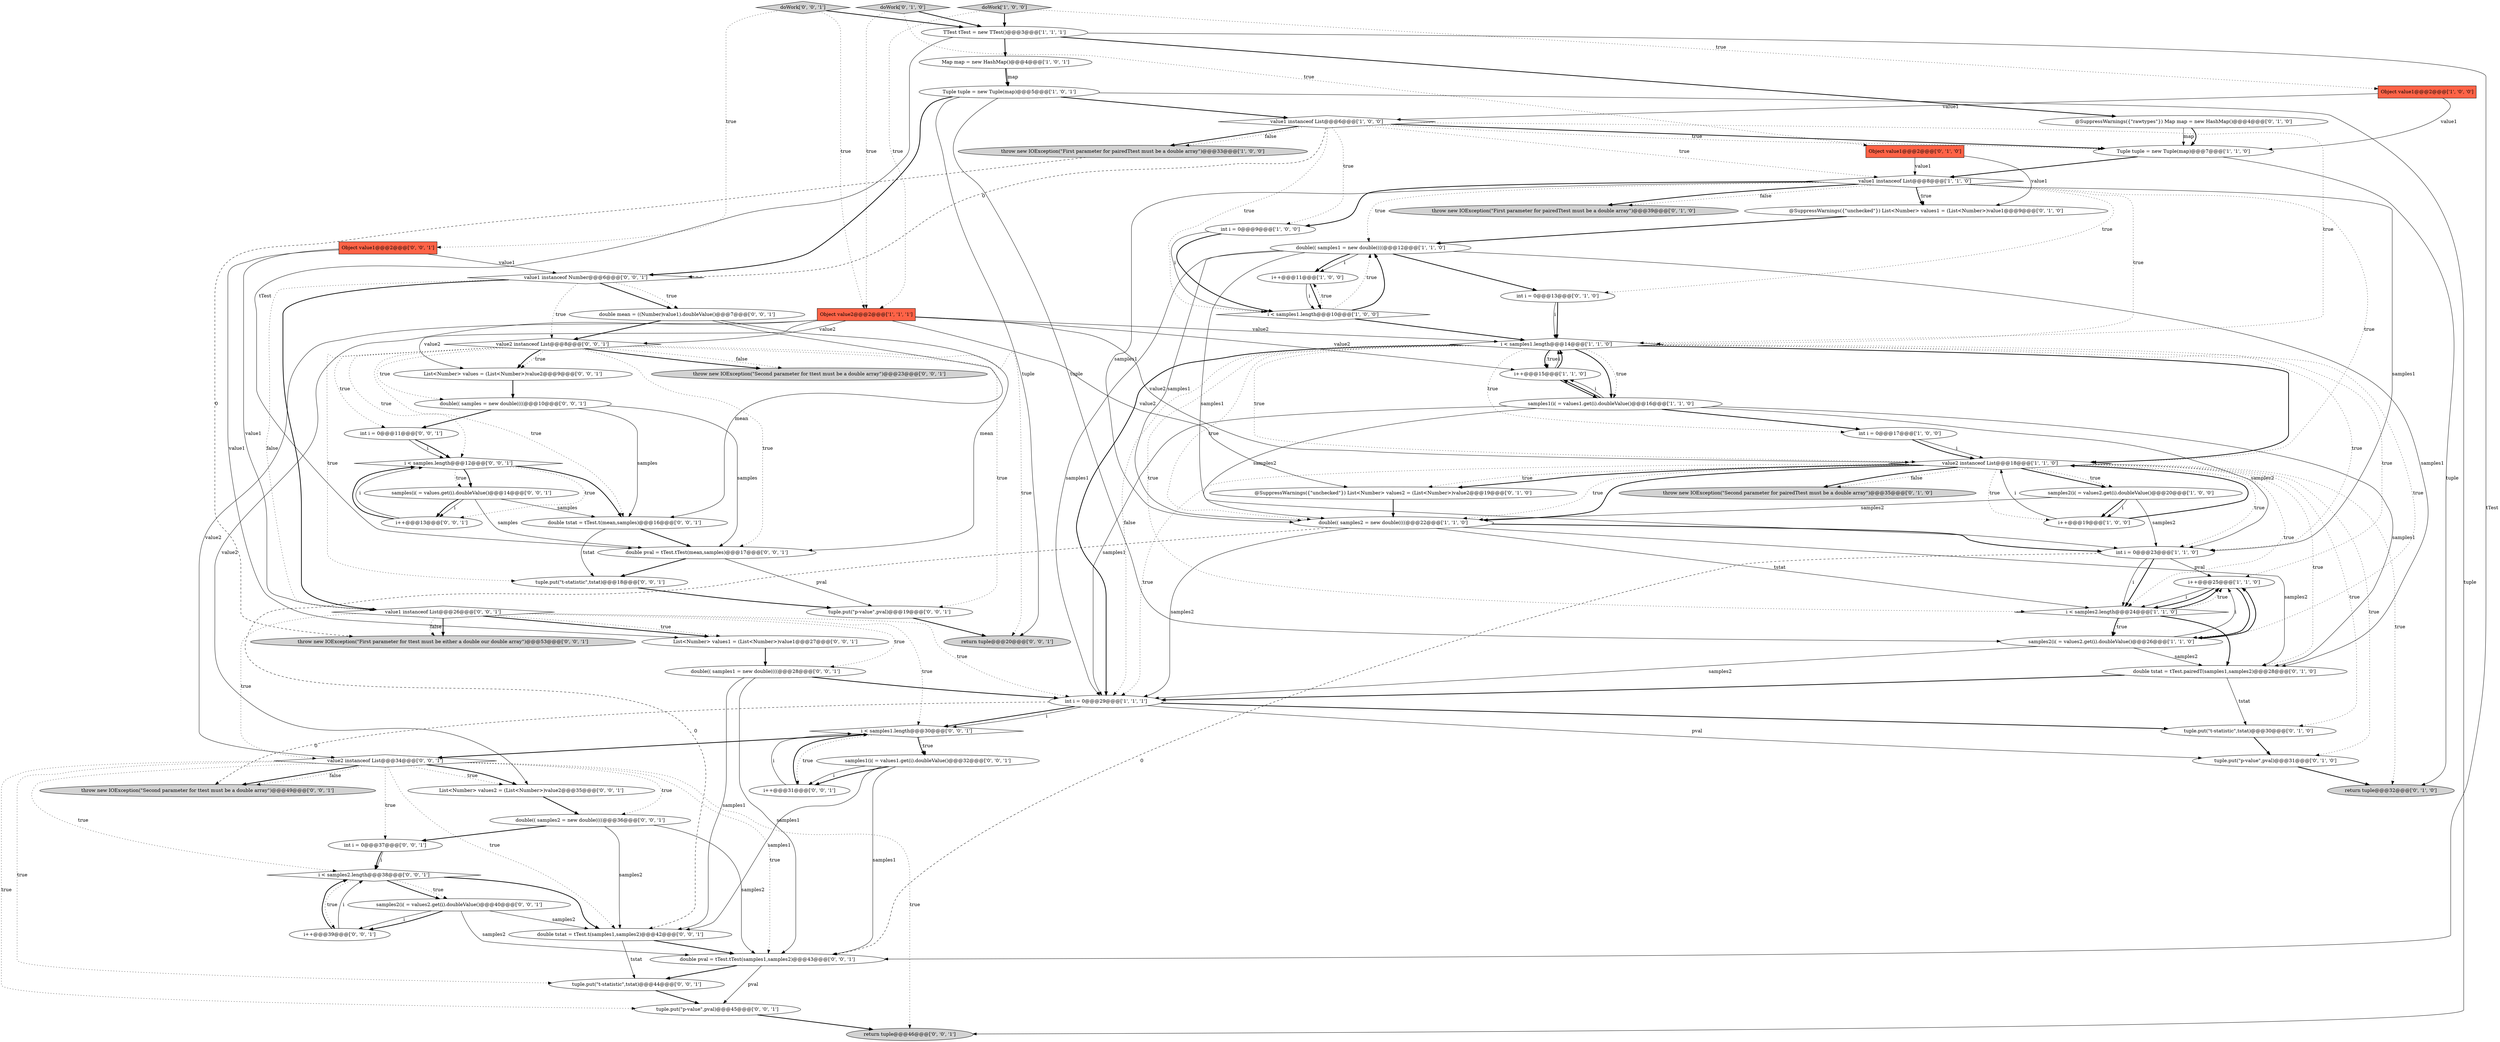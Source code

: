 digraph {
16 [style = filled, label = "double(( samples2 = new double((((@@@22@@@['1', '1', '0']", fillcolor = white, shape = ellipse image = "AAA0AAABBB1BBB"];
20 [style = filled, label = "TTest tTest = new TTest()@@@3@@@['1', '1', '1']", fillcolor = white, shape = ellipse image = "AAA0AAABBB1BBB"];
75 [style = filled, label = "List<Number> values1 = (List<Number>)value1@@@27@@@['0', '0', '1']", fillcolor = white, shape = ellipse image = "AAA0AAABBB3BBB"];
13 [style = filled, label = "Tuple tuple = new Tuple(map)@@@7@@@['1', '1', '0']", fillcolor = white, shape = ellipse image = "AAA0AAABBB1BBB"];
19 [style = filled, label = "i++@@@11@@@['1', '0', '0']", fillcolor = white, shape = ellipse image = "AAA0AAABBB1BBB"];
44 [style = filled, label = "Object value1@@@2@@@['0', '0', '1']", fillcolor = tomato, shape = box image = "AAA0AAABBB3BBB"];
33 [style = filled, label = "@SuppressWarnings({\"rawtypes\"}) Map map = new HashMap()@@@4@@@['0', '1', '0']", fillcolor = white, shape = ellipse image = "AAA0AAABBB2BBB"];
61 [style = filled, label = "samples(i( = values.get(i).doubleValue()@@@14@@@['0', '0', '1']", fillcolor = white, shape = ellipse image = "AAA0AAABBB3BBB"];
65 [style = filled, label = "double mean = ((Number)value1).doubleValue()@@@7@@@['0', '0', '1']", fillcolor = white, shape = ellipse image = "AAA0AAABBB3BBB"];
66 [style = filled, label = "samples2(i( = values2.get(i).doubleValue()@@@40@@@['0', '0', '1']", fillcolor = white, shape = ellipse image = "AAA0AAABBB3BBB"];
24 [style = filled, label = "double(( samples1 = new double((((@@@12@@@['1', '1', '0']", fillcolor = white, shape = ellipse image = "AAA0AAABBB1BBB"];
46 [style = filled, label = "tuple.put(\"p-value\",pval)@@@45@@@['0', '0', '1']", fillcolor = white, shape = ellipse image = "AAA0AAABBB3BBB"];
72 [style = filled, label = "samples1(i( = values1.get(i).doubleValue()@@@32@@@['0', '0', '1']", fillcolor = white, shape = ellipse image = "AAA0AAABBB3BBB"];
56 [style = filled, label = "throw new IOException(\"Second parameter for ttest must be a double array\")@@@49@@@['0', '0', '1']", fillcolor = lightgray, shape = ellipse image = "AAA0AAABBB3BBB"];
0 [style = filled, label = "Map map = new HashMap()@@@4@@@['1', '0', '1']", fillcolor = white, shape = ellipse image = "AAA0AAABBB1BBB"];
26 [style = filled, label = "throw new IOException(\"First parameter for pairedTtest must be a double array\")@@@33@@@['1', '0', '0']", fillcolor = lightgray, shape = ellipse image = "AAA0AAABBB1BBB"];
37 [style = filled, label = "int i = 0@@@13@@@['0', '1', '0']", fillcolor = white, shape = ellipse image = "AAA0AAABBB2BBB"];
71 [style = filled, label = "double tstat = tTest.t(mean,samples)@@@16@@@['0', '0', '1']", fillcolor = white, shape = ellipse image = "AAA0AAABBB3BBB"];
63 [style = filled, label = "double pval = tTest.tTest(mean,samples)@@@17@@@['0', '0', '1']", fillcolor = white, shape = ellipse image = "AAA0AAABBB3BBB"];
53 [style = filled, label = "List<Number> values2 = (List<Number>)value2@@@35@@@['0', '0', '1']", fillcolor = white, shape = ellipse image = "AAA0AAABBB3BBB"];
36 [style = filled, label = "throw new IOException(\"Second parameter for pairedTtest must be a double array\")@@@35@@@['0', '1', '0']", fillcolor = lightgray, shape = ellipse image = "AAA0AAABBB2BBB"];
5 [style = filled, label = "Tuple tuple = new Tuple(map)@@@5@@@['1', '0', '1']", fillcolor = white, shape = ellipse image = "AAA0AAABBB1BBB"];
35 [style = filled, label = "Object value1@@@2@@@['0', '1', '0']", fillcolor = tomato, shape = box image = "AAA0AAABBB2BBB"];
74 [style = filled, label = "double pval = tTest.tTest(samples1,samples2)@@@43@@@['0', '0', '1']", fillcolor = white, shape = ellipse image = "AAA0AAABBB3BBB"];
49 [style = filled, label = "double tstat = tTest.t(samples1,samples2)@@@42@@@['0', '0', '1']", fillcolor = white, shape = ellipse image = "AAA0AAABBB3BBB"];
1 [style = filled, label = "int i = 0@@@23@@@['1', '1', '0']", fillcolor = white, shape = ellipse image = "AAA0AAABBB1BBB"];
48 [style = filled, label = "i < samples.length@@@12@@@['0', '0', '1']", fillcolor = white, shape = diamond image = "AAA0AAABBB3BBB"];
67 [style = filled, label = "value2 instanceof List@@@34@@@['0', '0', '1']", fillcolor = white, shape = diamond image = "AAA0AAABBB3BBB"];
50 [style = filled, label = "i++@@@31@@@['0', '0', '1']", fillcolor = white, shape = ellipse image = "AAA0AAABBB3BBB"];
22 [style = filled, label = "Object value2@@@2@@@['1', '1', '1']", fillcolor = tomato, shape = box image = "AAA0AAABBB1BBB"];
73 [style = filled, label = "i++@@@39@@@['0', '0', '1']", fillcolor = white, shape = ellipse image = "AAA0AAABBB3BBB"];
54 [style = filled, label = "tuple.put(\"t-statistic\",tstat)@@@18@@@['0', '0', '1']", fillcolor = white, shape = ellipse image = "AAA0AAABBB3BBB"];
4 [style = filled, label = "int i = 0@@@9@@@['1', '0', '0']", fillcolor = white, shape = ellipse image = "AAA0AAABBB1BBB"];
45 [style = filled, label = "doWork['0', '0', '1']", fillcolor = lightgray, shape = diamond image = "AAA0AAABBB3BBB"];
2 [style = filled, label = "i++@@@19@@@['1', '0', '0']", fillcolor = white, shape = ellipse image = "AAA0AAABBB1BBB"];
15 [style = filled, label = "i++@@@15@@@['1', '1', '0']", fillcolor = white, shape = ellipse image = "AAA0AAABBB1BBB"];
43 [style = filled, label = "tuple.put(\"t-statistic\",tstat)@@@44@@@['0', '0', '1']", fillcolor = white, shape = ellipse image = "AAA0AAABBB3BBB"];
58 [style = filled, label = "List<Number> values = (List<Number>)value2@@@9@@@['0', '0', '1']", fillcolor = white, shape = ellipse image = "AAA0AAABBB3BBB"];
25 [style = filled, label = "doWork['1', '0', '0']", fillcolor = lightgray, shape = diamond image = "AAA0AAABBB1BBB"];
29 [style = filled, label = "throw new IOException(\"First parameter for pairedTtest must be a double array\")@@@39@@@['0', '1', '0']", fillcolor = lightgray, shape = ellipse image = "AAA0AAABBB2BBB"];
60 [style = filled, label = "value1 instanceof Number@@@6@@@['0', '0', '1']", fillcolor = white, shape = diamond image = "AAA0AAABBB3BBB"];
3 [style = filled, label = "i++@@@25@@@['1', '1', '0']", fillcolor = white, shape = ellipse image = "AAA0AAABBB1BBB"];
55 [style = filled, label = "return tuple@@@46@@@['0', '0', '1']", fillcolor = lightgray, shape = ellipse image = "AAA0AAABBB3BBB"];
42 [style = filled, label = "value1 instanceof List@@@26@@@['0', '0', '1']", fillcolor = white, shape = diamond image = "AAA0AAABBB3BBB"];
9 [style = filled, label = "samples2(i( = values2.get(i).doubleValue()@@@26@@@['1', '1', '0']", fillcolor = white, shape = ellipse image = "AAA0AAABBB1BBB"];
11 [style = filled, label = "samples1(i( = values1.get(i).doubleValue()@@@16@@@['1', '1', '0']", fillcolor = white, shape = ellipse image = "AAA0AAABBB1BBB"];
34 [style = filled, label = "@SuppressWarnings({\"unchecked\"}) List<Number> values1 = (List<Number>)value1@@@9@@@['0', '1', '0']", fillcolor = white, shape = ellipse image = "AAA0AAABBB2BBB"];
69 [style = filled, label = "i < samples2.length@@@38@@@['0', '0', '1']", fillcolor = white, shape = diamond image = "AAA0AAABBB3BBB"];
40 [style = filled, label = "i++@@@13@@@['0', '0', '1']", fillcolor = white, shape = ellipse image = "AAA0AAABBB3BBB"];
41 [style = filled, label = "throw new IOException(\"First parameter for ttest must be either a double our double array\")@@@53@@@['0', '0', '1']", fillcolor = lightgray, shape = ellipse image = "AAA0AAABBB3BBB"];
27 [style = filled, label = "double tstat = tTest.pairedT(samples1,samples2)@@@28@@@['0', '1', '0']", fillcolor = white, shape = ellipse image = "AAA0AAABBB2BBB"];
12 [style = filled, label = "value2 instanceof List@@@18@@@['1', '1', '0']", fillcolor = white, shape = diamond image = "AAA0AAABBB1BBB"];
30 [style = filled, label = "tuple.put(\"p-value\",pval)@@@31@@@['0', '1', '0']", fillcolor = white, shape = ellipse image = "AAA0AAABBB2BBB"];
31 [style = filled, label = "return tuple@@@32@@@['0', '1', '0']", fillcolor = lightgray, shape = ellipse image = "AAA0AAABBB2BBB"];
57 [style = filled, label = "int i = 0@@@37@@@['0', '0', '1']", fillcolor = white, shape = ellipse image = "AAA0AAABBB3BBB"];
8 [style = filled, label = "i < samples1.length@@@10@@@['1', '0', '0']", fillcolor = white, shape = diamond image = "AAA0AAABBB1BBB"];
21 [style = filled, label = "int i = 0@@@29@@@['1', '1', '1']", fillcolor = white, shape = ellipse image = "AAA0AAABBB1BBB"];
64 [style = filled, label = "throw new IOException(\"Second parameter for ttest must be a double array\")@@@23@@@['0', '0', '1']", fillcolor = lightgray, shape = ellipse image = "AAA0AAABBB3BBB"];
17 [style = filled, label = "Object value1@@@2@@@['1', '0', '0']", fillcolor = tomato, shape = box image = "AAA0AAABBB1BBB"];
59 [style = filled, label = "i < samples1.length@@@30@@@['0', '0', '1']", fillcolor = white, shape = diamond image = "AAA0AAABBB3BBB"];
47 [style = filled, label = "return tuple@@@20@@@['0', '0', '1']", fillcolor = lightgray, shape = ellipse image = "AAA0AAABBB3BBB"];
68 [style = filled, label = "double(( samples1 = new double((((@@@28@@@['0', '0', '1']", fillcolor = white, shape = ellipse image = "AAA0AAABBB3BBB"];
52 [style = filled, label = "double(( samples = new double((((@@@10@@@['0', '0', '1']", fillcolor = white, shape = ellipse image = "AAA0AAABBB3BBB"];
32 [style = filled, label = "@SuppressWarnings({\"unchecked\"}) List<Number> values2 = (List<Number>)value2@@@19@@@['0', '1', '0']", fillcolor = white, shape = ellipse image = "AAA0AAABBB2BBB"];
62 [style = filled, label = "value2 instanceof List@@@8@@@['0', '0', '1']", fillcolor = white, shape = diamond image = "AAA0AAABBB3BBB"];
51 [style = filled, label = "double(( samples2 = new double((((@@@36@@@['0', '0', '1']", fillcolor = white, shape = ellipse image = "AAA0AAABBB3BBB"];
70 [style = filled, label = "tuple.put(\"p-value\",pval)@@@19@@@['0', '0', '1']", fillcolor = white, shape = ellipse image = "AAA0AAABBB3BBB"];
6 [style = filled, label = "i < samples1.length@@@14@@@['1', '1', '0']", fillcolor = white, shape = diamond image = "AAA0AAABBB1BBB"];
23 [style = filled, label = "value1 instanceof List@@@6@@@['1', '0', '0']", fillcolor = white, shape = diamond image = "AAA0AAABBB1BBB"];
28 [style = filled, label = "tuple.put(\"t-statistic\",tstat)@@@30@@@['0', '1', '0']", fillcolor = white, shape = ellipse image = "AAA0AAABBB2BBB"];
10 [style = filled, label = "int i = 0@@@17@@@['1', '0', '0']", fillcolor = white, shape = ellipse image = "AAA0AAABBB1BBB"];
7 [style = filled, label = "samples2(i( = values2.get(i).doubleValue()@@@20@@@['1', '0', '0']", fillcolor = white, shape = ellipse image = "AAA0AAABBB1BBB"];
14 [style = filled, label = "i < samples2.length@@@24@@@['1', '1', '0']", fillcolor = white, shape = diamond image = "AAA0AAABBB1BBB"];
38 [style = filled, label = "doWork['0', '1', '0']", fillcolor = lightgray, shape = diamond image = "AAA0AAABBB2BBB"];
39 [style = filled, label = "int i = 0@@@11@@@['0', '0', '1']", fillcolor = white, shape = ellipse image = "AAA0AAABBB3BBB"];
18 [style = filled, label = "value1 instanceof List@@@8@@@['1', '1', '0']", fillcolor = white, shape = diamond image = "AAA0AAABBB1BBB"];
62->52 [style = dotted, label="true"];
14->3 [style = bold, label=""];
66->49 [style = solid, label="samples2"];
10->12 [style = solid, label="i"];
16->27 [style = solid, label="samples2"];
42->41 [style = bold, label=""];
61->40 [style = solid, label="i"];
61->71 [style = solid, label="samples"];
51->74 [style = solid, label="samples2"];
16->21 [style = solid, label="samples2"];
20->0 [style = bold, label=""];
65->62 [style = bold, label=""];
6->1 [style = dotted, label="true"];
6->21 [style = dotted, label="false"];
11->21 [style = solid, label="samples1"];
8->6 [style = bold, label=""];
48->61 [style = bold, label=""];
62->71 [style = dotted, label="true"];
61->63 [style = solid, label="samples"];
7->16 [style = solid, label="samples2"];
24->21 [style = solid, label="samples1"];
27->28 [style = solid, label="tstat"];
12->21 [style = dotted, label="true"];
12->7 [style = bold, label=""];
18->34 [style = dotted, label="true"];
18->37 [style = dotted, label="true"];
21->28 [style = bold, label=""];
68->21 [style = bold, label=""];
22->12 [style = solid, label="value2"];
45->22 [style = dotted, label="true"];
71->63 [style = bold, label=""];
23->4 [style = dotted, label="true"];
34->24 [style = bold, label=""];
15->11 [style = bold, label=""];
23->18 [style = dotted, label="true"];
42->67 [style = dotted, label="true"];
23->13 [style = bold, label=""];
10->12 [style = bold, label=""];
67->51 [style = dotted, label="true"];
6->11 [style = bold, label=""];
67->74 [style = dotted, label="true"];
75->68 [style = bold, label=""];
66->73 [style = bold, label=""];
19->8 [style = solid, label="i"];
14->3 [style = dotted, label="true"];
4->8 [style = bold, label=""];
60->65 [style = bold, label=""];
14->9 [style = bold, label=""];
3->14 [style = solid, label="i"];
73->69 [style = solid, label="i"];
6->11 [style = dotted, label="true"];
62->48 [style = dotted, label="true"];
6->3 [style = dotted, label="true"];
59->67 [style = bold, label=""];
17->13 [style = solid, label="value1"];
1->3 [style = solid, label="pval"];
24->16 [style = solid, label="samples1"];
67->57 [style = dotted, label="true"];
6->15 [style = dotted, label="true"];
44->60 [style = solid, label="value1"];
24->19 [style = bold, label=""];
12->31 [style = dotted, label="true"];
5->23 [style = bold, label=""];
28->30 [style = bold, label=""];
63->54 [style = bold, label=""];
12->2 [style = dotted, label="true"];
12->36 [style = dotted, label="false"];
1->14 [style = solid, label="i"];
69->73 [style = dotted, label="true"];
60->62 [style = dotted, label="true"];
67->53 [style = dotted, label="true"];
68->74 [style = solid, label="samples1"];
21->59 [style = bold, label=""];
21->59 [style = solid, label="i"];
73->69 [style = bold, label=""];
45->44 [style = dotted, label="true"];
51->49 [style = solid, label="samples2"];
67->53 [style = bold, label=""];
9->27 [style = solid, label="samples2"];
33->13 [style = bold, label=""];
67->56 [style = bold, label=""];
72->74 [style = solid, label="samples1"];
4->8 [style = solid, label="i"];
13->31 [style = solid, label="tuple"];
15->6 [style = solid, label="i"];
72->50 [style = bold, label=""];
74->43 [style = bold, label=""];
43->46 [style = bold, label=""];
18->6 [style = dotted, label="true"];
62->58 [style = dotted, label="true"];
62->39 [style = dotted, label="true"];
23->60 [style = dashed, label="0"];
44->75 [style = solid, label="value1"];
12->27 [style = dotted, label="true"];
6->14 [style = dotted, label="true"];
18->4 [style = bold, label=""];
12->32 [style = dotted, label="true"];
71->54 [style = solid, label="tstat"];
7->2 [style = bold, label=""];
68->49 [style = solid, label="samples1"];
7->1 [style = solid, label="samples2"];
24->27 [style = solid, label="samples1"];
61->40 [style = bold, label=""];
6->12 [style = dotted, label="true"];
67->43 [style = dotted, label="true"];
22->62 [style = solid, label="value2"];
21->56 [style = dashed, label="0"];
12->7 [style = dotted, label="true"];
5->47 [style = solid, label="tuple"];
65->63 [style = solid, label="mean"];
54->70 [style = bold, label=""];
16->14 [style = solid, label="tstat"];
13->18 [style = bold, label=""];
57->69 [style = bold, label=""];
8->19 [style = dotted, label="true"];
11->27 [style = solid, label="samples1"];
8->24 [style = bold, label=""];
38->20 [style = bold, label=""];
17->23 [style = solid, label="value1"];
42->59 [style = dotted, label="true"];
42->75 [style = bold, label=""];
22->53 [style = solid, label="value2"];
62->63 [style = dotted, label="true"];
7->2 [style = solid, label="i"];
6->21 [style = bold, label=""];
18->34 [style = bold, label=""];
42->41 [style = dotted, label="false"];
35->18 [style = solid, label="value1"];
18->24 [style = dotted, label="true"];
66->74 [style = solid, label="samples2"];
12->36 [style = bold, label=""];
12->32 [style = bold, label=""];
59->72 [style = bold, label=""];
40->48 [style = solid, label="i"];
38->22 [style = dotted, label="true"];
22->15 [style = solid, label="value2"];
45->20 [style = bold, label=""];
32->16 [style = bold, label=""];
62->64 [style = dotted, label="false"];
48->40 [style = dotted, label="true"];
33->13 [style = solid, label="map"];
67->56 [style = dotted, label="false"];
69->66 [style = dotted, label="true"];
60->42 [style = dotted, label="false"];
8->24 [style = dotted, label="true"];
6->15 [style = bold, label=""];
26->41 [style = dashed, label="0"];
74->46 [style = solid, label="pval"];
49->74 [style = bold, label=""];
20->63 [style = solid, label="tTest"];
3->9 [style = bold, label=""];
6->10 [style = dotted, label="true"];
66->73 [style = solid, label="i"];
59->50 [style = dotted, label="true"];
25->20 [style = bold, label=""];
20->74 [style = solid, label="tTest"];
63->70 [style = solid, label="pval"];
49->43 [style = solid, label="tstat"];
16->1 [style = bold, label=""];
6->9 [style = dotted, label="true"];
11->10 [style = bold, label=""];
30->31 [style = bold, label=""];
72->50 [style = solid, label="i"];
22->6 [style = solid, label="value2"];
11->1 [style = solid, label="samples2"];
70->47 [style = bold, label=""];
23->13 [style = dotted, label="true"];
72->49 [style = solid, label="samples1"];
67->46 [style = dotted, label="true"];
9->3 [style = bold, label=""];
59->72 [style = dotted, label="true"];
52->71 [style = solid, label="samples"];
14->27 [style = bold, label=""];
51->57 [style = bold, label=""];
67->69 [style = dotted, label="true"];
39->48 [style = solid, label="i"];
60->42 [style = bold, label=""];
27->21 [style = bold, label=""];
69->66 [style = bold, label=""];
44->42 [style = solid, label="value1"];
62->47 [style = dotted, label="true"];
62->70 [style = dotted, label="true"];
69->49 [style = bold, label=""];
0->5 [style = bold, label=""];
46->55 [style = bold, label=""];
6->12 [style = bold, label=""];
67->49 [style = dotted, label="true"];
9->21 [style = solid, label="samples2"];
52->39 [style = bold, label=""];
39->48 [style = bold, label=""];
40->48 [style = bold, label=""];
53->51 [style = bold, label=""];
5->9 [style = solid, label="tuple"];
23->8 [style = dotted, label="true"];
5->60 [style = bold, label=""];
23->6 [style = dotted, label="true"];
3->14 [style = bold, label=""];
24->1 [style = solid, label="samples1"];
23->26 [style = bold, label=""];
62->58 [style = bold, label=""];
18->29 [style = dotted, label="false"];
35->34 [style = solid, label="value1"];
22->32 [style = solid, label="value2"];
12->1 [style = dotted, label="true"];
60->65 [style = dotted, label="true"];
48->71 [style = bold, label=""];
22->58 [style = solid, label="value2"];
15->6 [style = bold, label=""];
12->16 [style = bold, label=""];
62->64 [style = bold, label=""];
23->26 [style = dotted, label="false"];
48->61 [style = dotted, label="true"];
37->6 [style = bold, label=""];
1->74 [style = dashed, label="0"];
11->15 [style = solid, label="i"];
12->30 [style = dotted, label="true"];
19->8 [style = bold, label=""];
2->12 [style = bold, label=""];
20->33 [style = bold, label=""];
11->15 [style = bold, label=""];
12->28 [style = dotted, label="true"];
52->63 [style = solid, label="samples"];
18->1 [style = solid, label="samples1"];
11->16 [style = solid, label="samples2"];
12->14 [style = dotted, label="true"];
18->29 [style = bold, label=""];
65->71 [style = solid, label="mean"];
18->12 [style = dotted, label="true"];
50->59 [style = solid, label="i"];
12->16 [style = dotted, label="true"];
25->17 [style = dotted, label="true"];
57->69 [style = solid, label="i"];
38->35 [style = dotted, label="true"];
24->19 [style = solid, label="i"];
21->30 [style = solid, label="pval"];
42->68 [style = dotted, label="true"];
2->12 [style = solid, label="i"];
24->37 [style = bold, label=""];
62->54 [style = dotted, label="true"];
25->22 [style = dotted, label="true"];
16->49 [style = dashed, label="0"];
0->5 [style = solid, label="map"];
1->14 [style = bold, label=""];
5->55 [style = solid, label="tuple"];
58->52 [style = bold, label=""];
14->9 [style = dotted, label="true"];
37->6 [style = solid, label="i"];
42->75 [style = dotted, label="true"];
22->67 [style = solid, label="value2"];
42->21 [style = dotted, label="true"];
18->16 [style = solid, label="samples1"];
6->16 [style = dotted, label="true"];
9->3 [style = solid, label="i"];
67->55 [style = dotted, label="true"];
50->59 [style = bold, label=""];
}
